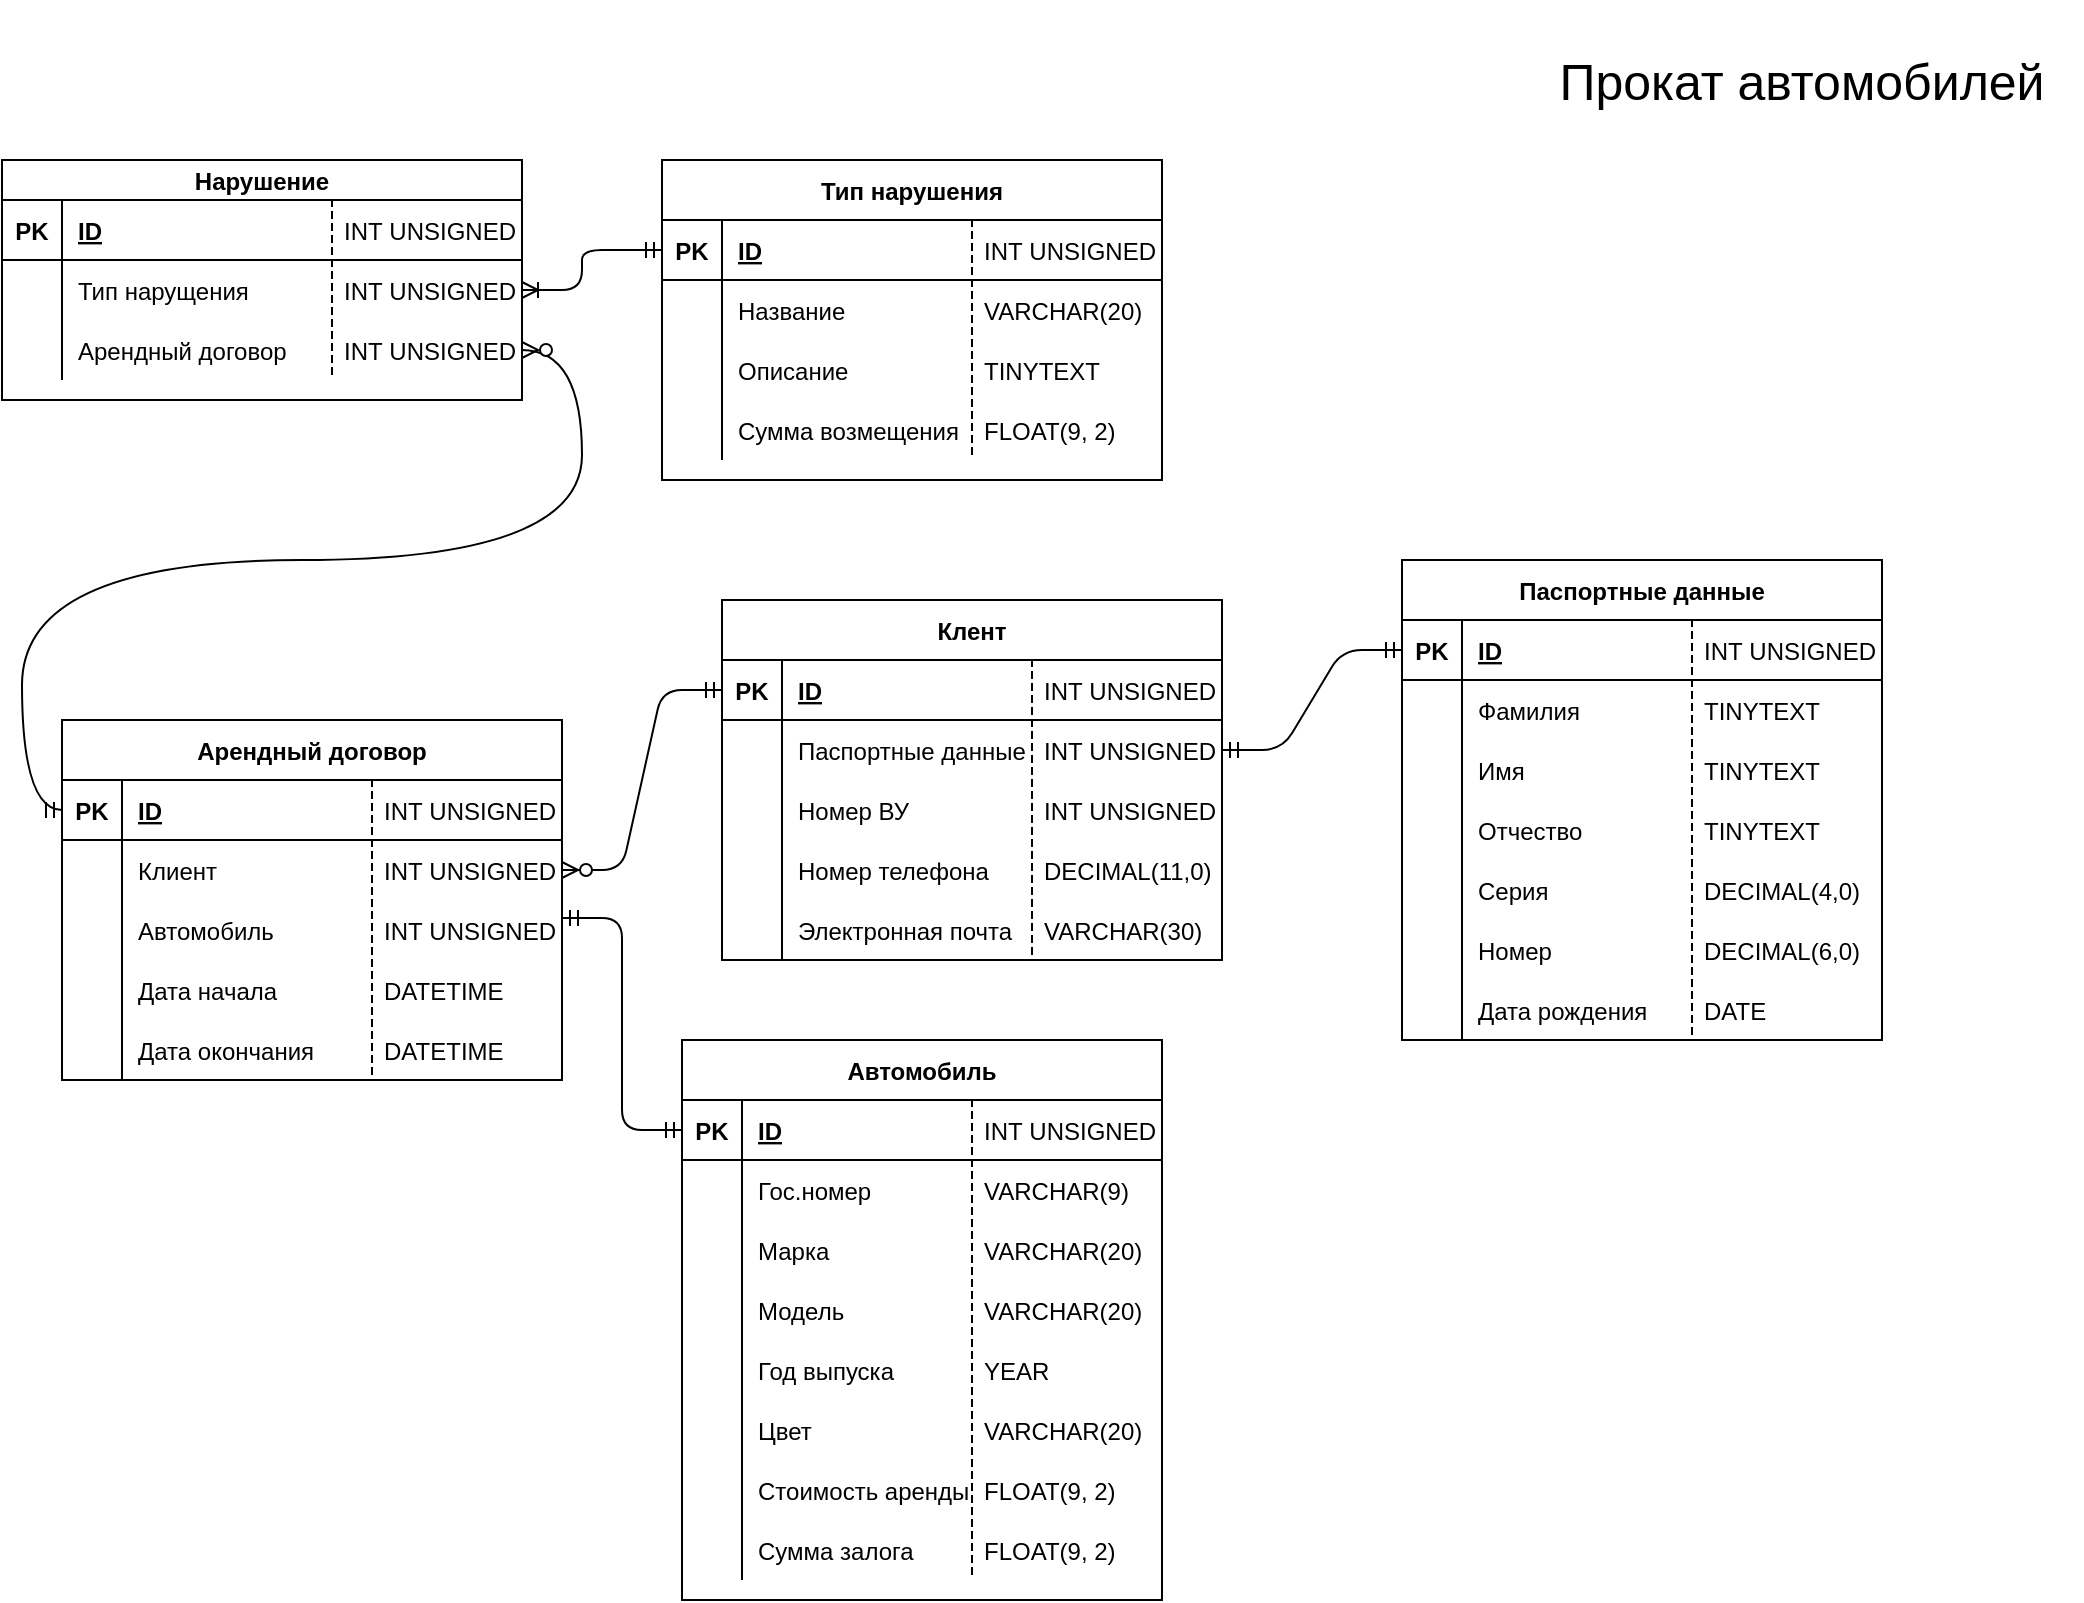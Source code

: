 <mxfile version="15.1.4" type="github">
  <diagram name="Page-1" id="e56a1550-8fbb-45ad-956c-1786394a9013">
    <mxGraphModel dx="1360" dy="829" grid="1" gridSize="10" guides="1" tooltips="1" connect="1" arrows="1" fold="1" page="1" pageScale="1" pageWidth="1100" pageHeight="850" background="none" math="0" shadow="0">
      <root>
        <mxCell id="0" />
        <mxCell id="1" parent="0" />
        <mxCell id="ljTXzxOZMEwX_iiFz3iI-2" value="&lt;font style=&quot;font-size: 25px&quot;&gt;Прокат автомобилей&lt;/font&gt;" style="text;html=1;strokeColor=none;fillColor=none;align=center;verticalAlign=middle;whiteSpace=wrap;rounded=0;" parent="1" vertex="1">
          <mxGeometry x="820" width="280" height="80" as="geometry" />
        </mxCell>
        <mxCell id="ljTXzxOZMEwX_iiFz3iI-3" value="Автомобиль" style="shape=table;startSize=30;container=1;collapsible=1;childLayout=tableLayout;fixedRows=1;rowLines=0;fontStyle=1;align=center;resizeLast=1;" parent="1" vertex="1">
          <mxGeometry x="400" y="520" width="240" height="280" as="geometry" />
        </mxCell>
        <mxCell id="ljTXzxOZMEwX_iiFz3iI-4" value="" style="shape=partialRectangle;collapsible=0;dropTarget=0;pointerEvents=0;fillColor=none;top=0;left=0;bottom=1;right=0;points=[[0,0.5],[1,0.5]];portConstraint=eastwest;" parent="ljTXzxOZMEwX_iiFz3iI-3" vertex="1">
          <mxGeometry y="30" width="240" height="30" as="geometry" />
        </mxCell>
        <mxCell id="ljTXzxOZMEwX_iiFz3iI-5" value="PK" style="shape=partialRectangle;connectable=0;fillColor=none;top=0;left=0;bottom=0;right=0;fontStyle=1;overflow=hidden;" parent="ljTXzxOZMEwX_iiFz3iI-4" vertex="1">
          <mxGeometry width="30" height="30" as="geometry" />
        </mxCell>
        <mxCell id="ljTXzxOZMEwX_iiFz3iI-6" value="ID" style="shape=partialRectangle;connectable=0;fillColor=none;top=0;left=0;bottom=0;right=0;align=left;spacingLeft=6;fontStyle=5;overflow=hidden;" parent="ljTXzxOZMEwX_iiFz3iI-4" vertex="1">
          <mxGeometry x="30" width="210" height="30" as="geometry" />
        </mxCell>
        <mxCell id="ljTXzxOZMEwX_iiFz3iI-10" value="" style="shape=partialRectangle;collapsible=0;dropTarget=0;pointerEvents=0;fillColor=none;top=0;left=0;bottom=0;right=0;points=[[0,0.5],[1,0.5]];portConstraint=eastwest;" parent="ljTXzxOZMEwX_iiFz3iI-3" vertex="1">
          <mxGeometry y="60" width="240" height="30" as="geometry" />
        </mxCell>
        <mxCell id="ljTXzxOZMEwX_iiFz3iI-11" value="" style="shape=partialRectangle;connectable=0;fillColor=none;top=0;left=0;bottom=0;right=0;editable=1;overflow=hidden;" parent="ljTXzxOZMEwX_iiFz3iI-10" vertex="1">
          <mxGeometry width="30" height="30" as="geometry" />
        </mxCell>
        <mxCell id="ljTXzxOZMEwX_iiFz3iI-12" value="Гос.номер" style="shape=partialRectangle;connectable=0;fillColor=none;top=0;left=0;bottom=0;right=0;align=left;spacingLeft=6;overflow=hidden;" parent="ljTXzxOZMEwX_iiFz3iI-10" vertex="1">
          <mxGeometry x="30" width="210" height="30" as="geometry" />
        </mxCell>
        <mxCell id="ljTXzxOZMEwX_iiFz3iI-13" value="" style="shape=partialRectangle;collapsible=0;dropTarget=0;pointerEvents=0;fillColor=none;top=0;left=0;bottom=0;right=0;points=[[0,0.5],[1,0.5]];portConstraint=eastwest;" parent="ljTXzxOZMEwX_iiFz3iI-3" vertex="1">
          <mxGeometry y="90" width="240" height="30" as="geometry" />
        </mxCell>
        <mxCell id="ljTXzxOZMEwX_iiFz3iI-14" value="" style="shape=partialRectangle;connectable=0;fillColor=none;top=0;left=0;bottom=0;right=0;editable=1;overflow=hidden;" parent="ljTXzxOZMEwX_iiFz3iI-13" vertex="1">
          <mxGeometry width="30" height="30" as="geometry" />
        </mxCell>
        <mxCell id="ljTXzxOZMEwX_iiFz3iI-15" value="Марка" style="shape=partialRectangle;connectable=0;fillColor=none;top=0;left=0;bottom=0;right=0;align=left;spacingLeft=6;overflow=hidden;" parent="ljTXzxOZMEwX_iiFz3iI-13" vertex="1">
          <mxGeometry x="30" width="210" height="30" as="geometry" />
        </mxCell>
        <mxCell id="ljTXzxOZMEwX_iiFz3iI-16" value="" style="shape=partialRectangle;collapsible=0;dropTarget=0;pointerEvents=0;fillColor=none;top=0;left=0;bottom=0;right=0;points=[[0,0.5],[1,0.5]];portConstraint=eastwest;" parent="ljTXzxOZMEwX_iiFz3iI-3" vertex="1">
          <mxGeometry y="120" width="240" height="30" as="geometry" />
        </mxCell>
        <mxCell id="ljTXzxOZMEwX_iiFz3iI-17" value="" style="shape=partialRectangle;connectable=0;fillColor=none;top=0;left=0;bottom=0;right=0;editable=1;overflow=hidden;" parent="ljTXzxOZMEwX_iiFz3iI-16" vertex="1">
          <mxGeometry width="30" height="30" as="geometry" />
        </mxCell>
        <mxCell id="ljTXzxOZMEwX_iiFz3iI-18" value="Модель" style="shape=partialRectangle;connectable=0;fillColor=none;top=0;left=0;bottom=0;right=0;align=left;spacingLeft=6;overflow=hidden;" parent="ljTXzxOZMEwX_iiFz3iI-16" vertex="1">
          <mxGeometry x="30" width="210" height="30" as="geometry" />
        </mxCell>
        <mxCell id="ljTXzxOZMEwX_iiFz3iI-19" value="" style="shape=partialRectangle;collapsible=0;dropTarget=0;pointerEvents=0;fillColor=none;top=0;left=0;bottom=0;right=0;points=[[0,0.5],[1,0.5]];portConstraint=eastwest;" parent="ljTXzxOZMEwX_iiFz3iI-3" vertex="1">
          <mxGeometry y="150" width="240" height="30" as="geometry" />
        </mxCell>
        <mxCell id="ljTXzxOZMEwX_iiFz3iI-20" value="" style="shape=partialRectangle;connectable=0;fillColor=none;top=0;left=0;bottom=0;right=0;editable=1;overflow=hidden;" parent="ljTXzxOZMEwX_iiFz3iI-19" vertex="1">
          <mxGeometry width="30" height="30" as="geometry" />
        </mxCell>
        <mxCell id="ljTXzxOZMEwX_iiFz3iI-21" value="Год выпуска" style="shape=partialRectangle;connectable=0;fillColor=none;top=0;left=0;bottom=0;right=0;align=left;spacingLeft=6;overflow=hidden;" parent="ljTXzxOZMEwX_iiFz3iI-19" vertex="1">
          <mxGeometry x="30" width="210" height="30" as="geometry" />
        </mxCell>
        <mxCell id="ljTXzxOZMEwX_iiFz3iI-35" value="" style="shape=partialRectangle;collapsible=0;dropTarget=0;pointerEvents=0;fillColor=none;top=0;left=0;bottom=0;right=0;points=[[0,0.5],[1,0.5]];portConstraint=eastwest;" parent="ljTXzxOZMEwX_iiFz3iI-3" vertex="1">
          <mxGeometry y="180" width="240" height="30" as="geometry" />
        </mxCell>
        <mxCell id="ljTXzxOZMEwX_iiFz3iI-36" value="" style="shape=partialRectangle;connectable=0;fillColor=none;top=0;left=0;bottom=0;right=0;editable=1;overflow=hidden;" parent="ljTXzxOZMEwX_iiFz3iI-35" vertex="1">
          <mxGeometry width="30" height="30" as="geometry" />
        </mxCell>
        <mxCell id="ljTXzxOZMEwX_iiFz3iI-37" value="Цвет" style="shape=partialRectangle;connectable=0;fillColor=none;top=0;left=0;bottom=0;right=0;align=left;spacingLeft=6;overflow=hidden;" parent="ljTXzxOZMEwX_iiFz3iI-35" vertex="1">
          <mxGeometry x="30" width="210" height="30" as="geometry" />
        </mxCell>
        <mxCell id="ljTXzxOZMEwX_iiFz3iI-57" value="" style="shape=partialRectangle;collapsible=0;dropTarget=0;pointerEvents=0;fillColor=none;top=0;left=0;bottom=0;right=0;points=[[0,0.5],[1,0.5]];portConstraint=eastwest;" parent="ljTXzxOZMEwX_iiFz3iI-3" vertex="1">
          <mxGeometry y="210" width="240" height="30" as="geometry" />
        </mxCell>
        <mxCell id="ljTXzxOZMEwX_iiFz3iI-58" value="" style="shape=partialRectangle;connectable=0;fillColor=none;top=0;left=0;bottom=0;right=0;editable=1;overflow=hidden;" parent="ljTXzxOZMEwX_iiFz3iI-57" vertex="1">
          <mxGeometry width="30" height="30" as="geometry" />
        </mxCell>
        <mxCell id="ljTXzxOZMEwX_iiFz3iI-59" value="Стоимость аренды" style="shape=partialRectangle;connectable=0;fillColor=none;top=0;left=0;bottom=0;right=0;align=left;spacingLeft=6;overflow=hidden;" parent="ljTXzxOZMEwX_iiFz3iI-57" vertex="1">
          <mxGeometry x="30" width="210" height="30" as="geometry" />
        </mxCell>
        <mxCell id="ljTXzxOZMEwX_iiFz3iI-38" value="" style="shape=partialRectangle;collapsible=0;dropTarget=0;pointerEvents=0;fillColor=none;top=0;left=0;bottom=0;right=0;points=[[0,0.5],[1,0.5]];portConstraint=eastwest;" parent="ljTXzxOZMEwX_iiFz3iI-3" vertex="1">
          <mxGeometry y="240" width="240" height="30" as="geometry" />
        </mxCell>
        <mxCell id="ljTXzxOZMEwX_iiFz3iI-39" value="" style="shape=partialRectangle;connectable=0;fillColor=none;top=0;left=0;bottom=0;right=0;editable=1;overflow=hidden;" parent="ljTXzxOZMEwX_iiFz3iI-38" vertex="1">
          <mxGeometry width="30" height="30" as="geometry" />
        </mxCell>
        <mxCell id="ljTXzxOZMEwX_iiFz3iI-40" value="Сумма залога" style="shape=partialRectangle;connectable=0;fillColor=none;top=0;left=0;bottom=0;right=0;align=left;spacingLeft=6;overflow=hidden;" parent="ljTXzxOZMEwX_iiFz3iI-38" vertex="1">
          <mxGeometry x="30" width="210" height="30" as="geometry" />
        </mxCell>
        <mxCell id="ljTXzxOZMEwX_iiFz3iI-22" value="Клент" style="shape=table;startSize=30;container=1;collapsible=1;childLayout=tableLayout;fixedRows=1;rowLines=0;fontStyle=1;align=center;resizeLast=1;" parent="1" vertex="1">
          <mxGeometry x="420" y="300" width="250" height="180" as="geometry" />
        </mxCell>
        <mxCell id="ljTXzxOZMEwX_iiFz3iI-23" value="" style="shape=partialRectangle;collapsible=0;dropTarget=0;pointerEvents=0;fillColor=none;top=0;left=0;bottom=1;right=0;points=[[0,0.5],[1,0.5]];portConstraint=eastwest;" parent="ljTXzxOZMEwX_iiFz3iI-22" vertex="1">
          <mxGeometry y="30" width="250" height="30" as="geometry" />
        </mxCell>
        <mxCell id="ljTXzxOZMEwX_iiFz3iI-24" value="PK" style="shape=partialRectangle;connectable=0;fillColor=none;top=0;left=0;bottom=0;right=0;fontStyle=1;overflow=hidden;" parent="ljTXzxOZMEwX_iiFz3iI-23" vertex="1">
          <mxGeometry width="30" height="30" as="geometry" />
        </mxCell>
        <mxCell id="ljTXzxOZMEwX_iiFz3iI-25" value="ID" style="shape=partialRectangle;connectable=0;fillColor=none;top=0;left=0;bottom=0;right=0;align=left;spacingLeft=6;fontStyle=5;overflow=hidden;" parent="ljTXzxOZMEwX_iiFz3iI-23" vertex="1">
          <mxGeometry x="30" width="220" height="30" as="geometry" />
        </mxCell>
        <mxCell id="ljTXzxOZMEwX_iiFz3iI-26" value="" style="shape=partialRectangle;collapsible=0;dropTarget=0;pointerEvents=0;fillColor=none;top=0;left=0;bottom=0;right=0;points=[[0,0.5],[1,0.5]];portConstraint=eastwest;" parent="ljTXzxOZMEwX_iiFz3iI-22" vertex="1">
          <mxGeometry y="60" width="250" height="30" as="geometry" />
        </mxCell>
        <mxCell id="ljTXzxOZMEwX_iiFz3iI-27" value="" style="shape=partialRectangle;connectable=0;fillColor=none;top=0;left=0;bottom=0;right=0;editable=1;overflow=hidden;" parent="ljTXzxOZMEwX_iiFz3iI-26" vertex="1">
          <mxGeometry width="30" height="30" as="geometry" />
        </mxCell>
        <mxCell id="ljTXzxOZMEwX_iiFz3iI-28" value="Паспортные данные" style="shape=partialRectangle;connectable=0;fillColor=none;top=0;left=0;bottom=0;right=0;align=left;spacingLeft=6;overflow=hidden;" parent="ljTXzxOZMEwX_iiFz3iI-26" vertex="1">
          <mxGeometry x="30" width="220" height="30" as="geometry" />
        </mxCell>
        <mxCell id="ljTXzxOZMEwX_iiFz3iI-29" value="" style="shape=partialRectangle;collapsible=0;dropTarget=0;pointerEvents=0;fillColor=none;top=0;left=0;bottom=0;right=0;points=[[0,0.5],[1,0.5]];portConstraint=eastwest;" parent="ljTXzxOZMEwX_iiFz3iI-22" vertex="1">
          <mxGeometry y="90" width="250" height="30" as="geometry" />
        </mxCell>
        <mxCell id="ljTXzxOZMEwX_iiFz3iI-30" value="" style="shape=partialRectangle;connectable=0;fillColor=none;top=0;left=0;bottom=0;right=0;editable=1;overflow=hidden;" parent="ljTXzxOZMEwX_iiFz3iI-29" vertex="1">
          <mxGeometry width="30" height="30" as="geometry" />
        </mxCell>
        <mxCell id="ljTXzxOZMEwX_iiFz3iI-31" value="Номер ВУ" style="shape=partialRectangle;connectable=0;fillColor=none;top=0;left=0;bottom=0;right=0;align=left;spacingLeft=6;overflow=hidden;" parent="ljTXzxOZMEwX_iiFz3iI-29" vertex="1">
          <mxGeometry x="30" width="220" height="30" as="geometry" />
        </mxCell>
        <mxCell id="u6xpOPg9NRBfAaOIx5Jb-3" value="" style="shape=partialRectangle;collapsible=0;dropTarget=0;pointerEvents=0;fillColor=none;top=0;left=0;bottom=0;right=0;points=[[0,0.5],[1,0.5]];portConstraint=eastwest;" parent="ljTXzxOZMEwX_iiFz3iI-22" vertex="1">
          <mxGeometry y="120" width="250" height="30" as="geometry" />
        </mxCell>
        <mxCell id="u6xpOPg9NRBfAaOIx5Jb-4" value="" style="shape=partialRectangle;connectable=0;fillColor=none;top=0;left=0;bottom=0;right=0;editable=1;overflow=hidden;" parent="u6xpOPg9NRBfAaOIx5Jb-3" vertex="1">
          <mxGeometry width="30" height="30" as="geometry" />
        </mxCell>
        <mxCell id="u6xpOPg9NRBfAaOIx5Jb-5" value="Номер телефона" style="shape=partialRectangle;connectable=0;fillColor=none;top=0;left=0;bottom=0;right=0;align=left;spacingLeft=6;overflow=hidden;" parent="u6xpOPg9NRBfAaOIx5Jb-3" vertex="1">
          <mxGeometry x="30" width="220" height="30" as="geometry" />
        </mxCell>
        <mxCell id="u6xpOPg9NRBfAaOIx5Jb-6" value="" style="shape=partialRectangle;collapsible=0;dropTarget=0;pointerEvents=0;fillColor=none;top=0;left=0;bottom=0;right=0;points=[[0,0.5],[1,0.5]];portConstraint=eastwest;" parent="ljTXzxOZMEwX_iiFz3iI-22" vertex="1">
          <mxGeometry y="150" width="250" height="30" as="geometry" />
        </mxCell>
        <mxCell id="u6xpOPg9NRBfAaOIx5Jb-7" value="" style="shape=partialRectangle;connectable=0;fillColor=none;top=0;left=0;bottom=0;right=0;editable=1;overflow=hidden;" parent="u6xpOPg9NRBfAaOIx5Jb-6" vertex="1">
          <mxGeometry width="30" height="30" as="geometry" />
        </mxCell>
        <mxCell id="u6xpOPg9NRBfAaOIx5Jb-8" value="Электронная почта" style="shape=partialRectangle;connectable=0;fillColor=none;top=0;left=0;bottom=0;right=0;align=left;spacingLeft=6;overflow=hidden;" parent="u6xpOPg9NRBfAaOIx5Jb-6" vertex="1">
          <mxGeometry x="30" width="220" height="30" as="geometry" />
        </mxCell>
        <mxCell id="ljTXzxOZMEwX_iiFz3iI-41" value="Арендный договор" style="shape=table;startSize=30;container=1;collapsible=1;childLayout=tableLayout;fixedRows=1;rowLines=0;fontStyle=1;align=center;resizeLast=1;" parent="1" vertex="1">
          <mxGeometry x="90" y="360" width="250" height="180" as="geometry" />
        </mxCell>
        <mxCell id="ljTXzxOZMEwX_iiFz3iI-42" value="" style="shape=partialRectangle;collapsible=0;dropTarget=0;pointerEvents=0;fillColor=none;top=0;left=0;bottom=1;right=0;points=[[0,0.5],[1,0.5]];portConstraint=eastwest;" parent="ljTXzxOZMEwX_iiFz3iI-41" vertex="1">
          <mxGeometry y="30" width="250" height="30" as="geometry" />
        </mxCell>
        <mxCell id="ljTXzxOZMEwX_iiFz3iI-43" value="PK" style="shape=partialRectangle;connectable=0;fillColor=none;top=0;left=0;bottom=0;right=0;fontStyle=1;overflow=hidden;" parent="ljTXzxOZMEwX_iiFz3iI-42" vertex="1">
          <mxGeometry width="30" height="30" as="geometry" />
        </mxCell>
        <mxCell id="ljTXzxOZMEwX_iiFz3iI-44" value="ID" style="shape=partialRectangle;connectable=0;fillColor=none;top=0;left=0;bottom=0;right=0;align=left;spacingLeft=6;fontStyle=5;overflow=hidden;" parent="ljTXzxOZMEwX_iiFz3iI-42" vertex="1">
          <mxGeometry x="30" width="220" height="30" as="geometry" />
        </mxCell>
        <mxCell id="ljTXzxOZMEwX_iiFz3iI-45" value="" style="shape=partialRectangle;collapsible=0;dropTarget=0;pointerEvents=0;fillColor=none;top=0;left=0;bottom=0;right=0;points=[[0,0.5],[1,0.5]];portConstraint=eastwest;" parent="ljTXzxOZMEwX_iiFz3iI-41" vertex="1">
          <mxGeometry y="60" width="250" height="30" as="geometry" />
        </mxCell>
        <mxCell id="ljTXzxOZMEwX_iiFz3iI-46" value="" style="shape=partialRectangle;connectable=0;fillColor=none;top=0;left=0;bottom=0;right=0;editable=1;overflow=hidden;" parent="ljTXzxOZMEwX_iiFz3iI-45" vertex="1">
          <mxGeometry width="30" height="30" as="geometry" />
        </mxCell>
        <mxCell id="ljTXzxOZMEwX_iiFz3iI-47" value="Клиент" style="shape=partialRectangle;connectable=0;fillColor=none;top=0;left=0;bottom=0;right=0;align=left;spacingLeft=6;overflow=hidden;" parent="ljTXzxOZMEwX_iiFz3iI-45" vertex="1">
          <mxGeometry x="30" width="220" height="30" as="geometry" />
        </mxCell>
        <mxCell id="ljTXzxOZMEwX_iiFz3iI-48" value="" style="shape=partialRectangle;collapsible=0;dropTarget=0;pointerEvents=0;fillColor=none;top=0;left=0;bottom=0;right=0;points=[[0,0.5],[1,0.5]];portConstraint=eastwest;" parent="ljTXzxOZMEwX_iiFz3iI-41" vertex="1">
          <mxGeometry y="90" width="250" height="30" as="geometry" />
        </mxCell>
        <mxCell id="ljTXzxOZMEwX_iiFz3iI-49" value="" style="shape=partialRectangle;connectable=0;fillColor=none;top=0;left=0;bottom=0;right=0;editable=1;overflow=hidden;" parent="ljTXzxOZMEwX_iiFz3iI-48" vertex="1">
          <mxGeometry width="30" height="30" as="geometry" />
        </mxCell>
        <mxCell id="ljTXzxOZMEwX_iiFz3iI-50" value="Автомобиль" style="shape=partialRectangle;connectable=0;fillColor=none;top=0;left=0;bottom=0;right=0;align=left;spacingLeft=6;overflow=hidden;" parent="ljTXzxOZMEwX_iiFz3iI-48" vertex="1">
          <mxGeometry x="30" width="220" height="30" as="geometry" />
        </mxCell>
        <mxCell id="ljTXzxOZMEwX_iiFz3iI-51" value="" style="shape=partialRectangle;collapsible=0;dropTarget=0;pointerEvents=0;fillColor=none;top=0;left=0;bottom=0;right=0;points=[[0,0.5],[1,0.5]];portConstraint=eastwest;" parent="ljTXzxOZMEwX_iiFz3iI-41" vertex="1">
          <mxGeometry y="120" width="250" height="30" as="geometry" />
        </mxCell>
        <mxCell id="ljTXzxOZMEwX_iiFz3iI-52" value="" style="shape=partialRectangle;connectable=0;fillColor=none;top=0;left=0;bottom=0;right=0;editable=1;overflow=hidden;" parent="ljTXzxOZMEwX_iiFz3iI-51" vertex="1">
          <mxGeometry width="30" height="30" as="geometry" />
        </mxCell>
        <mxCell id="ljTXzxOZMEwX_iiFz3iI-53" value="Дата начала" style="shape=partialRectangle;connectable=0;fillColor=none;top=0;left=0;bottom=0;right=0;align=left;spacingLeft=6;overflow=hidden;" parent="ljTXzxOZMEwX_iiFz3iI-51" vertex="1">
          <mxGeometry x="30" width="220" height="30" as="geometry" />
        </mxCell>
        <mxCell id="5imCMieLzV9qgmlQDg-j-61" value="" style="shape=partialRectangle;collapsible=0;dropTarget=0;pointerEvents=0;fillColor=none;top=0;left=0;bottom=0;right=0;points=[[0,0.5],[1,0.5]];portConstraint=eastwest;" vertex="1" parent="ljTXzxOZMEwX_iiFz3iI-41">
          <mxGeometry y="150" width="250" height="30" as="geometry" />
        </mxCell>
        <mxCell id="5imCMieLzV9qgmlQDg-j-62" value="" style="shape=partialRectangle;connectable=0;fillColor=none;top=0;left=0;bottom=0;right=0;editable=1;overflow=hidden;" vertex="1" parent="5imCMieLzV9qgmlQDg-j-61">
          <mxGeometry width="30" height="30" as="geometry" />
        </mxCell>
        <mxCell id="5imCMieLzV9qgmlQDg-j-63" value="Дата окончания" style="shape=partialRectangle;connectable=0;fillColor=none;top=0;left=0;bottom=0;right=0;align=left;spacingLeft=6;overflow=hidden;" vertex="1" parent="5imCMieLzV9qgmlQDg-j-61">
          <mxGeometry x="30" width="220" height="30" as="geometry" />
        </mxCell>
        <mxCell id="H9fOd3wDhq4GKVtSOCFZ-1" value="Паспортные данные" style="shape=table;startSize=30;container=1;collapsible=1;childLayout=tableLayout;fixedRows=1;rowLines=0;fontStyle=1;align=center;resizeLast=1;" parent="1" vertex="1">
          <mxGeometry x="760" y="280" width="240" height="240" as="geometry" />
        </mxCell>
        <mxCell id="H9fOd3wDhq4GKVtSOCFZ-2" value="" style="shape=partialRectangle;collapsible=0;dropTarget=0;pointerEvents=0;fillColor=none;top=0;left=0;bottom=1;right=0;points=[[0,0.5],[1,0.5]];portConstraint=eastwest;" parent="H9fOd3wDhq4GKVtSOCFZ-1" vertex="1">
          <mxGeometry y="30" width="240" height="30" as="geometry" />
        </mxCell>
        <mxCell id="H9fOd3wDhq4GKVtSOCFZ-3" value="PK" style="shape=partialRectangle;connectable=0;fillColor=none;top=0;left=0;bottom=0;right=0;fontStyle=1;overflow=hidden;" parent="H9fOd3wDhq4GKVtSOCFZ-2" vertex="1">
          <mxGeometry width="30" height="30" as="geometry" />
        </mxCell>
        <mxCell id="H9fOd3wDhq4GKVtSOCFZ-4" value="ID" style="shape=partialRectangle;connectable=0;fillColor=none;top=0;left=0;bottom=0;right=0;align=left;spacingLeft=6;fontStyle=5;overflow=hidden;" parent="H9fOd3wDhq4GKVtSOCFZ-2" vertex="1">
          <mxGeometry x="30" width="210" height="30" as="geometry" />
        </mxCell>
        <mxCell id="H9fOd3wDhq4GKVtSOCFZ-5" value="" style="shape=partialRectangle;collapsible=0;dropTarget=0;pointerEvents=0;fillColor=none;top=0;left=0;bottom=0;right=0;points=[[0,0.5],[1,0.5]];portConstraint=eastwest;" parent="H9fOd3wDhq4GKVtSOCFZ-1" vertex="1">
          <mxGeometry y="60" width="240" height="30" as="geometry" />
        </mxCell>
        <mxCell id="H9fOd3wDhq4GKVtSOCFZ-6" value="" style="shape=partialRectangle;connectable=0;fillColor=none;top=0;left=0;bottom=0;right=0;editable=1;overflow=hidden;" parent="H9fOd3wDhq4GKVtSOCFZ-5" vertex="1">
          <mxGeometry width="30" height="30" as="geometry" />
        </mxCell>
        <mxCell id="H9fOd3wDhq4GKVtSOCFZ-7" value="Фамилия" style="shape=partialRectangle;connectable=0;fillColor=none;top=0;left=0;bottom=0;right=0;align=left;spacingLeft=6;overflow=hidden;" parent="H9fOd3wDhq4GKVtSOCFZ-5" vertex="1">
          <mxGeometry x="30" width="210" height="30" as="geometry" />
        </mxCell>
        <mxCell id="H9fOd3wDhq4GKVtSOCFZ-8" value="" style="shape=partialRectangle;collapsible=0;dropTarget=0;pointerEvents=0;fillColor=none;top=0;left=0;bottom=0;right=0;points=[[0,0.5],[1,0.5]];portConstraint=eastwest;" parent="H9fOd3wDhq4GKVtSOCFZ-1" vertex="1">
          <mxGeometry y="90" width="240" height="30" as="geometry" />
        </mxCell>
        <mxCell id="H9fOd3wDhq4GKVtSOCFZ-9" value="" style="shape=partialRectangle;connectable=0;fillColor=none;top=0;left=0;bottom=0;right=0;editable=1;overflow=hidden;" parent="H9fOd3wDhq4GKVtSOCFZ-8" vertex="1">
          <mxGeometry width="30" height="30" as="geometry" />
        </mxCell>
        <mxCell id="H9fOd3wDhq4GKVtSOCFZ-10" value="Имя" style="shape=partialRectangle;connectable=0;fillColor=none;top=0;left=0;bottom=0;right=0;align=left;spacingLeft=6;overflow=hidden;" parent="H9fOd3wDhq4GKVtSOCFZ-8" vertex="1">
          <mxGeometry x="30" width="210" height="30" as="geometry" />
        </mxCell>
        <mxCell id="H9fOd3wDhq4GKVtSOCFZ-11" value="" style="shape=partialRectangle;collapsible=0;dropTarget=0;pointerEvents=0;fillColor=none;top=0;left=0;bottom=0;right=0;points=[[0,0.5],[1,0.5]];portConstraint=eastwest;" parent="H9fOd3wDhq4GKVtSOCFZ-1" vertex="1">
          <mxGeometry y="120" width="240" height="30" as="geometry" />
        </mxCell>
        <mxCell id="H9fOd3wDhq4GKVtSOCFZ-12" value="" style="shape=partialRectangle;connectable=0;fillColor=none;top=0;left=0;bottom=0;right=0;editable=1;overflow=hidden;" parent="H9fOd3wDhq4GKVtSOCFZ-11" vertex="1">
          <mxGeometry width="30" height="30" as="geometry" />
        </mxCell>
        <mxCell id="H9fOd3wDhq4GKVtSOCFZ-13" value="Отчество" style="shape=partialRectangle;connectable=0;fillColor=none;top=0;left=0;bottom=0;right=0;align=left;spacingLeft=6;overflow=hidden;" parent="H9fOd3wDhq4GKVtSOCFZ-11" vertex="1">
          <mxGeometry x="30" width="210" height="30" as="geometry" />
        </mxCell>
        <mxCell id="H9fOd3wDhq4GKVtSOCFZ-14" value="" style="shape=partialRectangle;collapsible=0;dropTarget=0;pointerEvents=0;fillColor=none;top=0;left=0;bottom=0;right=0;points=[[0,0.5],[1,0.5]];portConstraint=eastwest;" parent="H9fOd3wDhq4GKVtSOCFZ-1" vertex="1">
          <mxGeometry y="150" width="240" height="30" as="geometry" />
        </mxCell>
        <mxCell id="H9fOd3wDhq4GKVtSOCFZ-15" value="" style="shape=partialRectangle;connectable=0;fillColor=none;top=0;left=0;bottom=0;right=0;editable=1;overflow=hidden;" parent="H9fOd3wDhq4GKVtSOCFZ-14" vertex="1">
          <mxGeometry width="30" height="30" as="geometry" />
        </mxCell>
        <mxCell id="H9fOd3wDhq4GKVtSOCFZ-16" value="Серия" style="shape=partialRectangle;connectable=0;fillColor=none;top=0;left=0;bottom=0;right=0;align=left;spacingLeft=6;overflow=hidden;" parent="H9fOd3wDhq4GKVtSOCFZ-14" vertex="1">
          <mxGeometry x="30" width="210" height="30" as="geometry" />
        </mxCell>
        <mxCell id="H9fOd3wDhq4GKVtSOCFZ-17" value="" style="shape=partialRectangle;collapsible=0;dropTarget=0;pointerEvents=0;fillColor=none;top=0;left=0;bottom=0;right=0;points=[[0,0.5],[1,0.5]];portConstraint=eastwest;" parent="H9fOd3wDhq4GKVtSOCFZ-1" vertex="1">
          <mxGeometry y="180" width="240" height="30" as="geometry" />
        </mxCell>
        <mxCell id="H9fOd3wDhq4GKVtSOCFZ-18" value="" style="shape=partialRectangle;connectable=0;fillColor=none;top=0;left=0;bottom=0;right=0;editable=1;overflow=hidden;" parent="H9fOd3wDhq4GKVtSOCFZ-17" vertex="1">
          <mxGeometry width="30" height="30" as="geometry" />
        </mxCell>
        <mxCell id="H9fOd3wDhq4GKVtSOCFZ-19" value="Номер" style="shape=partialRectangle;connectable=0;fillColor=none;top=0;left=0;bottom=0;right=0;align=left;spacingLeft=6;overflow=hidden;" parent="H9fOd3wDhq4GKVtSOCFZ-17" vertex="1">
          <mxGeometry x="30" width="210" height="30" as="geometry" />
        </mxCell>
        <mxCell id="H9fOd3wDhq4GKVtSOCFZ-20" value="" style="shape=partialRectangle;collapsible=0;dropTarget=0;pointerEvents=0;fillColor=none;top=0;left=0;bottom=0;right=0;points=[[0,0.5],[1,0.5]];portConstraint=eastwest;" parent="H9fOd3wDhq4GKVtSOCFZ-1" vertex="1">
          <mxGeometry y="210" width="240" height="30" as="geometry" />
        </mxCell>
        <mxCell id="H9fOd3wDhq4GKVtSOCFZ-21" value="" style="shape=partialRectangle;connectable=0;fillColor=none;top=0;left=0;bottom=0;right=0;editable=1;overflow=hidden;" parent="H9fOd3wDhq4GKVtSOCFZ-20" vertex="1">
          <mxGeometry width="30" height="30" as="geometry" />
        </mxCell>
        <mxCell id="H9fOd3wDhq4GKVtSOCFZ-22" value="Дата рождения" style="shape=partialRectangle;connectable=0;fillColor=none;top=0;left=0;bottom=0;right=0;align=left;spacingLeft=6;overflow=hidden;" parent="H9fOd3wDhq4GKVtSOCFZ-20" vertex="1">
          <mxGeometry x="30" width="210" height="30" as="geometry" />
        </mxCell>
        <mxCell id="H9fOd3wDhq4GKVtSOCFZ-36" value="Нарушение" style="shape=table;startSize=20;container=1;collapsible=1;childLayout=tableLayout;fixedRows=1;rowLines=0;fontStyle=1;align=center;resizeLast=1;" parent="1" vertex="1">
          <mxGeometry x="60" y="80" width="260" height="120" as="geometry" />
        </mxCell>
        <mxCell id="H9fOd3wDhq4GKVtSOCFZ-37" value="" style="shape=partialRectangle;collapsible=0;dropTarget=0;pointerEvents=0;fillColor=none;top=0;left=0;bottom=1;right=0;points=[[0,0.5],[1,0.5]];portConstraint=eastwest;" parent="H9fOd3wDhq4GKVtSOCFZ-36" vertex="1">
          <mxGeometry y="20" width="260" height="30" as="geometry" />
        </mxCell>
        <mxCell id="H9fOd3wDhq4GKVtSOCFZ-38" value="PK" style="shape=partialRectangle;connectable=0;fillColor=none;top=0;left=0;bottom=0;right=0;fontStyle=1;overflow=hidden;" parent="H9fOd3wDhq4GKVtSOCFZ-37" vertex="1">
          <mxGeometry width="30" height="30" as="geometry" />
        </mxCell>
        <mxCell id="H9fOd3wDhq4GKVtSOCFZ-39" value="ID" style="shape=partialRectangle;connectable=0;fillColor=none;top=0;left=0;bottom=0;right=0;align=left;spacingLeft=6;fontStyle=5;overflow=hidden;" parent="H9fOd3wDhq4GKVtSOCFZ-37" vertex="1">
          <mxGeometry x="30" width="230" height="30" as="geometry" />
        </mxCell>
        <mxCell id="H9fOd3wDhq4GKVtSOCFZ-43" value="" style="shape=partialRectangle;collapsible=0;dropTarget=0;pointerEvents=0;fillColor=none;top=0;left=0;bottom=0;right=0;points=[[0,0.5],[1,0.5]];portConstraint=eastwest;" parent="H9fOd3wDhq4GKVtSOCFZ-36" vertex="1">
          <mxGeometry y="50" width="260" height="30" as="geometry" />
        </mxCell>
        <mxCell id="H9fOd3wDhq4GKVtSOCFZ-44" value="" style="shape=partialRectangle;connectable=0;fillColor=none;top=0;left=0;bottom=0;right=0;editable=1;overflow=hidden;" parent="H9fOd3wDhq4GKVtSOCFZ-43" vertex="1">
          <mxGeometry width="30" height="30" as="geometry" />
        </mxCell>
        <mxCell id="H9fOd3wDhq4GKVtSOCFZ-45" value="Тип нарущения" style="shape=partialRectangle;connectable=0;fillColor=none;top=0;left=0;bottom=0;right=0;align=left;spacingLeft=6;overflow=hidden;" parent="H9fOd3wDhq4GKVtSOCFZ-43" vertex="1">
          <mxGeometry x="30" width="230" height="30" as="geometry" />
        </mxCell>
        <mxCell id="H9fOd3wDhq4GKVtSOCFZ-40" value="" style="shape=partialRectangle;collapsible=0;dropTarget=0;pointerEvents=0;fillColor=none;top=0;left=0;bottom=0;right=0;points=[[0,0.5],[1,0.5]];portConstraint=eastwest;" parent="H9fOd3wDhq4GKVtSOCFZ-36" vertex="1">
          <mxGeometry y="80" width="260" height="30" as="geometry" />
        </mxCell>
        <mxCell id="H9fOd3wDhq4GKVtSOCFZ-41" value="" style="shape=partialRectangle;connectable=0;fillColor=none;top=0;left=0;bottom=0;right=0;editable=1;overflow=hidden;" parent="H9fOd3wDhq4GKVtSOCFZ-40" vertex="1">
          <mxGeometry width="30" height="30" as="geometry" />
        </mxCell>
        <mxCell id="H9fOd3wDhq4GKVtSOCFZ-42" value="Арендный договор" style="shape=partialRectangle;connectable=0;fillColor=none;top=0;left=0;bottom=0;right=0;align=left;spacingLeft=6;overflow=hidden;" parent="H9fOd3wDhq4GKVtSOCFZ-40" vertex="1">
          <mxGeometry x="30" width="230" height="30" as="geometry" />
        </mxCell>
        <mxCell id="H9fOd3wDhq4GKVtSOCFZ-51" value="Тип нарушения" style="shape=table;startSize=30;container=1;collapsible=1;childLayout=tableLayout;fixedRows=1;rowLines=0;fontStyle=1;align=center;resizeLast=1;" parent="1" vertex="1">
          <mxGeometry x="390" y="80" width="250" height="160" as="geometry" />
        </mxCell>
        <mxCell id="H9fOd3wDhq4GKVtSOCFZ-52" value="" style="shape=partialRectangle;collapsible=0;dropTarget=0;pointerEvents=0;fillColor=none;top=0;left=0;bottom=1;right=0;points=[[0,0.5],[1,0.5]];portConstraint=eastwest;" parent="H9fOd3wDhq4GKVtSOCFZ-51" vertex="1">
          <mxGeometry y="30" width="250" height="30" as="geometry" />
        </mxCell>
        <mxCell id="H9fOd3wDhq4GKVtSOCFZ-53" value="PK" style="shape=partialRectangle;connectable=0;fillColor=none;top=0;left=0;bottom=0;right=0;fontStyle=1;overflow=hidden;" parent="H9fOd3wDhq4GKVtSOCFZ-52" vertex="1">
          <mxGeometry width="30" height="30" as="geometry" />
        </mxCell>
        <mxCell id="H9fOd3wDhq4GKVtSOCFZ-54" value="ID" style="shape=partialRectangle;connectable=0;fillColor=none;top=0;left=0;bottom=0;right=0;align=left;spacingLeft=6;fontStyle=5;overflow=hidden;" parent="H9fOd3wDhq4GKVtSOCFZ-52" vertex="1">
          <mxGeometry x="30" width="220" height="30" as="geometry" />
        </mxCell>
        <mxCell id="H9fOd3wDhq4GKVtSOCFZ-55" value="" style="shape=partialRectangle;collapsible=0;dropTarget=0;pointerEvents=0;fillColor=none;top=0;left=0;bottom=0;right=0;points=[[0,0.5],[1,0.5]];portConstraint=eastwest;" parent="H9fOd3wDhq4GKVtSOCFZ-51" vertex="1">
          <mxGeometry y="60" width="250" height="30" as="geometry" />
        </mxCell>
        <mxCell id="H9fOd3wDhq4GKVtSOCFZ-56" value="" style="shape=partialRectangle;connectable=0;fillColor=none;top=0;left=0;bottom=0;right=0;editable=1;overflow=hidden;" parent="H9fOd3wDhq4GKVtSOCFZ-55" vertex="1">
          <mxGeometry width="30" height="30" as="geometry" />
        </mxCell>
        <mxCell id="H9fOd3wDhq4GKVtSOCFZ-57" value="Название" style="shape=partialRectangle;connectable=0;fillColor=none;top=0;left=0;bottom=0;right=0;align=left;spacingLeft=6;overflow=hidden;" parent="H9fOd3wDhq4GKVtSOCFZ-55" vertex="1">
          <mxGeometry x="30" width="220" height="30" as="geometry" />
        </mxCell>
        <mxCell id="H9fOd3wDhq4GKVtSOCFZ-58" value="" style="shape=partialRectangle;collapsible=0;dropTarget=0;pointerEvents=0;fillColor=none;top=0;left=0;bottom=0;right=0;points=[[0,0.5],[1,0.5]];portConstraint=eastwest;" parent="H9fOd3wDhq4GKVtSOCFZ-51" vertex="1">
          <mxGeometry y="90" width="250" height="30" as="geometry" />
        </mxCell>
        <mxCell id="H9fOd3wDhq4GKVtSOCFZ-59" value="" style="shape=partialRectangle;connectable=0;fillColor=none;top=0;left=0;bottom=0;right=0;editable=1;overflow=hidden;" parent="H9fOd3wDhq4GKVtSOCFZ-58" vertex="1">
          <mxGeometry width="30" height="30" as="geometry" />
        </mxCell>
        <mxCell id="H9fOd3wDhq4GKVtSOCFZ-60" value="Описание" style="shape=partialRectangle;connectable=0;fillColor=none;top=0;left=0;bottom=0;right=0;align=left;spacingLeft=6;overflow=hidden;" parent="H9fOd3wDhq4GKVtSOCFZ-58" vertex="1">
          <mxGeometry x="30" width="220" height="30" as="geometry" />
        </mxCell>
        <mxCell id="H9fOd3wDhq4GKVtSOCFZ-61" value="" style="shape=partialRectangle;collapsible=0;dropTarget=0;pointerEvents=0;fillColor=none;top=0;left=0;bottom=0;right=0;points=[[0,0.5],[1,0.5]];portConstraint=eastwest;" parent="H9fOd3wDhq4GKVtSOCFZ-51" vertex="1">
          <mxGeometry y="120" width="250" height="30" as="geometry" />
        </mxCell>
        <mxCell id="H9fOd3wDhq4GKVtSOCFZ-62" value="" style="shape=partialRectangle;connectable=0;fillColor=none;top=0;left=0;bottom=0;right=0;editable=1;overflow=hidden;" parent="H9fOd3wDhq4GKVtSOCFZ-61" vertex="1">
          <mxGeometry width="30" height="30" as="geometry" />
        </mxCell>
        <mxCell id="H9fOd3wDhq4GKVtSOCFZ-63" value="Сумма возмещения" style="shape=partialRectangle;connectable=0;fillColor=none;top=0;left=0;bottom=0;right=0;align=left;spacingLeft=6;overflow=hidden;" parent="H9fOd3wDhq4GKVtSOCFZ-61" vertex="1">
          <mxGeometry x="30" width="220" height="30" as="geometry" />
        </mxCell>
        <mxCell id="H9fOd3wDhq4GKVtSOCFZ-66" value="" style="edgeStyle=entityRelationEdgeStyle;fontSize=12;html=1;endArrow=ERmandOne;startArrow=ERmandOne;exitX=1;exitY=0.5;exitDx=0;exitDy=0;entryX=0;entryY=0.5;entryDx=0;entryDy=0;" parent="1" source="ljTXzxOZMEwX_iiFz3iI-26" target="H9fOd3wDhq4GKVtSOCFZ-2" edge="1">
          <mxGeometry width="100" height="100" relative="1" as="geometry">
            <mxPoint x="720" y="190" as="sourcePoint" />
            <mxPoint x="820" y="90" as="targetPoint" />
          </mxGeometry>
        </mxCell>
        <mxCell id="H9fOd3wDhq4GKVtSOCFZ-73" value="" style="edgeStyle=orthogonalEdgeStyle;fontSize=12;html=1;endArrow=ERmandOne;endFill=0;exitX=1;exitY=0.5;exitDx=0;exitDy=0;startArrow=ERzeroToMany;startFill=1;entryX=0;entryY=0.5;entryDx=0;entryDy=0;elbow=vertical;curved=1;" parent="1" source="H9fOd3wDhq4GKVtSOCFZ-40" target="ljTXzxOZMEwX_iiFz3iI-42" edge="1">
          <mxGeometry width="100" height="100" relative="1" as="geometry">
            <mxPoint x="550" y="270" as="sourcePoint" />
            <mxPoint x="116" y="530" as="targetPoint" />
            <Array as="points">
              <mxPoint x="350" y="175" />
              <mxPoint x="350" y="280" />
              <mxPoint x="70" y="280" />
              <mxPoint x="70" y="405" />
            </Array>
          </mxGeometry>
        </mxCell>
        <mxCell id="H9fOd3wDhq4GKVtSOCFZ-74" value="" style="edgeStyle=elbowEdgeStyle;fontSize=12;html=1;endArrow=ERmandOne;endFill=0;exitX=1;exitY=0.5;exitDx=0;exitDy=0;entryX=0;entryY=0.5;entryDx=0;entryDy=0;startArrow=ERoneToMany;startFill=0;" parent="1" source="H9fOd3wDhq4GKVtSOCFZ-43" target="H9fOd3wDhq4GKVtSOCFZ-52" edge="1">
          <mxGeometry width="100" height="100" relative="1" as="geometry">
            <mxPoint x="480" y="360" as="sourcePoint" />
            <mxPoint x="756" y="414" as="targetPoint" />
            <Array as="points">
              <mxPoint x="350" y="125" />
              <mxPoint x="390" y="270" />
              <mxPoint x="400" y="380" />
              <mxPoint x="670" y="620" />
              <mxPoint x="380" y="300" />
              <mxPoint x="400" y="320" />
            </Array>
          </mxGeometry>
        </mxCell>
        <mxCell id="u6xpOPg9NRBfAaOIx5Jb-1" value="" style="edgeStyle=entityRelationEdgeStyle;fontSize=12;html=1;endArrow=ERmandOne;startArrow=ERmandOne;exitX=1;exitY=0.3;exitDx=0;exitDy=0;exitPerimeter=0;entryX=0;entryY=0.5;entryDx=0;entryDy=0;" parent="1" source="ljTXzxOZMEwX_iiFz3iI-48" target="ljTXzxOZMEwX_iiFz3iI-4" edge="1">
          <mxGeometry width="100" height="100" relative="1" as="geometry">
            <mxPoint x="320" y="600" as="sourcePoint" />
            <mxPoint x="420" y="500" as="targetPoint" />
          </mxGeometry>
        </mxCell>
        <mxCell id="u6xpOPg9NRBfAaOIx5Jb-2" value="" style="edgeStyle=entityRelationEdgeStyle;fontSize=12;html=1;endArrow=ERmandOne;exitX=1;exitY=0.5;exitDx=0;exitDy=0;entryX=0;entryY=0.5;entryDx=0;entryDy=0;startArrow=ERzeroToMany;startFill=1;" parent="1" source="ljTXzxOZMEwX_iiFz3iI-45" target="ljTXzxOZMEwX_iiFz3iI-23" edge="1">
          <mxGeometry width="100" height="100" relative="1" as="geometry">
            <mxPoint x="340" y="550" as="sourcePoint" />
            <mxPoint x="440" y="450" as="targetPoint" />
          </mxGeometry>
        </mxCell>
        <mxCell id="5imCMieLzV9qgmlQDg-j-7" value="INT UNSIGNED" style="shape=partialRectangle;fillColor=none;align=left;verticalAlign=middle;strokeColor=none;spacingLeft=34;rotatable=0;points=[[0,0.5],[1,0.5]];portConstraint=eastwest;dropTarget=0;" vertex="1" parent="1">
          <mxGeometry x="195" y="130" width="125" height="30" as="geometry" />
        </mxCell>
        <mxCell id="5imCMieLzV9qgmlQDg-j-8" value="" style="shape=partialRectangle;top=0;left=0;bottom=0;fillColor=none;stokeWidth=1;dashed=1;align=left;verticalAlign=middle;spacingLeft=4;spacingRight=4;overflow=hidden;rotatable=0;points=[];portConstraint=eastwest;part=1;" vertex="1" connectable="0" parent="5imCMieLzV9qgmlQDg-j-7">
          <mxGeometry width="30" height="30" as="geometry" />
        </mxCell>
        <mxCell id="5imCMieLzV9qgmlQDg-j-9" value="INT UNSIGNED" style="shape=partialRectangle;fillColor=none;align=left;verticalAlign=middle;strokeColor=none;spacingLeft=34;rotatable=0;points=[[0,0.5],[1,0.5]];portConstraint=eastwest;dropTarget=0;" vertex="1" parent="1">
          <mxGeometry x="195" y="160" width="125" height="30" as="geometry" />
        </mxCell>
        <mxCell id="5imCMieLzV9qgmlQDg-j-10" value="" style="shape=partialRectangle;top=0;left=0;bottom=0;fillColor=none;stokeWidth=1;dashed=1;align=left;verticalAlign=middle;spacingLeft=4;spacingRight=4;overflow=hidden;rotatable=0;points=[];portConstraint=eastwest;part=1;" vertex="1" connectable="0" parent="5imCMieLzV9qgmlQDg-j-9">
          <mxGeometry width="30" height="30" as="geometry" />
        </mxCell>
        <mxCell id="5imCMieLzV9qgmlQDg-j-11" value="INT UNSIGNED" style="shape=partialRectangle;fillColor=none;align=left;verticalAlign=middle;strokeColor=none;spacingLeft=34;rotatable=0;points=[[0,0.5],[1,0.5]];portConstraint=eastwest;dropTarget=0;" vertex="1" parent="1">
          <mxGeometry x="195" y="100" width="125" height="30" as="geometry" />
        </mxCell>
        <mxCell id="5imCMieLzV9qgmlQDg-j-12" value="" style="shape=partialRectangle;top=0;left=0;bottom=0;fillColor=none;stokeWidth=1;dashed=1;align=left;verticalAlign=middle;spacingLeft=4;spacingRight=4;overflow=hidden;rotatable=0;points=[];portConstraint=eastwest;part=1;" vertex="1" connectable="0" parent="5imCMieLzV9qgmlQDg-j-11">
          <mxGeometry width="30" height="30" as="geometry" />
        </mxCell>
        <mxCell id="5imCMieLzV9qgmlQDg-j-13" value="INT UNSIGNED" style="shape=partialRectangle;fillColor=none;align=left;verticalAlign=middle;strokeColor=none;spacingLeft=34;rotatable=0;points=[[0,0.5],[1,0.5]];portConstraint=eastwest;dropTarget=0;" vertex="1" parent="1">
          <mxGeometry x="515" y="110" width="125" height="30" as="geometry" />
        </mxCell>
        <mxCell id="5imCMieLzV9qgmlQDg-j-14" value="" style="shape=partialRectangle;top=0;left=0;bottom=0;fillColor=none;stokeWidth=1;dashed=1;align=left;verticalAlign=middle;spacingLeft=4;spacingRight=4;overflow=hidden;rotatable=0;points=[];portConstraint=eastwest;part=1;" vertex="1" connectable="0" parent="5imCMieLzV9qgmlQDg-j-13">
          <mxGeometry width="30" height="30" as="geometry" />
        </mxCell>
        <mxCell id="5imCMieLzV9qgmlQDg-j-15" value="INT UNSIGNED" style="shape=partialRectangle;fillColor=none;align=left;verticalAlign=middle;strokeColor=none;spacingLeft=34;rotatable=0;points=[[0,0.5],[1,0.5]];portConstraint=eastwest;dropTarget=0;" vertex="1" parent="1">
          <mxGeometry x="875" y="310" width="125" height="30" as="geometry" />
        </mxCell>
        <mxCell id="5imCMieLzV9qgmlQDg-j-16" value="" style="shape=partialRectangle;top=0;left=0;bottom=0;fillColor=none;stokeWidth=1;dashed=1;align=left;verticalAlign=middle;spacingLeft=4;spacingRight=4;overflow=hidden;rotatable=0;points=[];portConstraint=eastwest;part=1;" vertex="1" connectable="0" parent="5imCMieLzV9qgmlQDg-j-15">
          <mxGeometry width="30" height="30" as="geometry" />
        </mxCell>
        <mxCell id="5imCMieLzV9qgmlQDg-j-17" value="INT UNSIGNED" style="shape=partialRectangle;fillColor=none;align=left;verticalAlign=middle;strokeColor=none;spacingLeft=34;rotatable=0;points=[[0,0.5],[1,0.5]];portConstraint=eastwest;dropTarget=0;" vertex="1" parent="1">
          <mxGeometry x="545" y="330" width="125" height="30" as="geometry" />
        </mxCell>
        <mxCell id="5imCMieLzV9qgmlQDg-j-18" value="" style="shape=partialRectangle;top=0;left=0;bottom=0;fillColor=none;stokeWidth=1;dashed=1;align=left;verticalAlign=middle;spacingLeft=4;spacingRight=4;overflow=hidden;rotatable=0;points=[];portConstraint=eastwest;part=1;" vertex="1" connectable="0" parent="5imCMieLzV9qgmlQDg-j-17">
          <mxGeometry width="30" height="30" as="geometry" />
        </mxCell>
        <mxCell id="5imCMieLzV9qgmlQDg-j-19" value="INT UNSIGNED" style="shape=partialRectangle;fillColor=none;align=left;verticalAlign=middle;strokeColor=none;spacingLeft=34;rotatable=0;points=[[0,0.5],[1,0.5]];portConstraint=eastwest;dropTarget=0;" vertex="1" parent="1">
          <mxGeometry x="515" y="550" width="125" height="30" as="geometry" />
        </mxCell>
        <mxCell id="5imCMieLzV9qgmlQDg-j-20" value="" style="shape=partialRectangle;top=0;left=0;bottom=0;fillColor=none;stokeWidth=1;dashed=1;align=left;verticalAlign=middle;spacingLeft=4;spacingRight=4;overflow=hidden;rotatable=0;points=[];portConstraint=eastwest;part=1;" vertex="1" connectable="0" parent="5imCMieLzV9qgmlQDg-j-19">
          <mxGeometry width="30" height="30" as="geometry" />
        </mxCell>
        <mxCell id="5imCMieLzV9qgmlQDg-j-21" value="INT UNSIGNED" style="shape=partialRectangle;fillColor=none;align=left;verticalAlign=middle;strokeColor=none;spacingLeft=34;rotatable=0;points=[[0,0.5],[1,0.5]];portConstraint=eastwest;dropTarget=0;" vertex="1" parent="1">
          <mxGeometry x="215" y="390" width="125" height="30" as="geometry" />
        </mxCell>
        <mxCell id="5imCMieLzV9qgmlQDg-j-22" value="" style="shape=partialRectangle;top=0;left=0;bottom=0;fillColor=none;stokeWidth=1;dashed=1;align=left;verticalAlign=middle;spacingLeft=4;spacingRight=4;overflow=hidden;rotatable=0;points=[];portConstraint=eastwest;part=1;" vertex="1" connectable="0" parent="5imCMieLzV9qgmlQDg-j-21">
          <mxGeometry width="30" height="30" as="geometry" />
        </mxCell>
        <mxCell id="5imCMieLzV9qgmlQDg-j-23" value="INT UNSIGNED" style="shape=partialRectangle;fillColor=none;align=left;verticalAlign=middle;strokeColor=none;spacingLeft=34;rotatable=0;points=[[0,0.5],[1,0.5]];portConstraint=eastwest;dropTarget=0;" vertex="1" parent="1">
          <mxGeometry x="215" y="420" width="125" height="30" as="geometry" />
        </mxCell>
        <mxCell id="5imCMieLzV9qgmlQDg-j-24" value="" style="shape=partialRectangle;top=0;left=0;bottom=0;fillColor=none;stokeWidth=1;dashed=1;align=left;verticalAlign=middle;spacingLeft=4;spacingRight=4;overflow=hidden;rotatable=0;points=[];portConstraint=eastwest;part=1;" vertex="1" connectable="0" parent="5imCMieLzV9qgmlQDg-j-23">
          <mxGeometry width="30" height="30" as="geometry" />
        </mxCell>
        <mxCell id="5imCMieLzV9qgmlQDg-j-25" value="INT UNSIGNED" style="shape=partialRectangle;fillColor=none;align=left;verticalAlign=middle;strokeColor=none;spacingLeft=34;rotatable=0;points=[[0,0.5],[1,0.5]];portConstraint=eastwest;dropTarget=0;" vertex="1" parent="1">
          <mxGeometry x="215" y="450" width="125" height="30" as="geometry" />
        </mxCell>
        <mxCell id="5imCMieLzV9qgmlQDg-j-26" value="" style="shape=partialRectangle;top=0;left=0;bottom=0;fillColor=none;stokeWidth=1;dashed=1;align=left;verticalAlign=middle;spacingLeft=4;spacingRight=4;overflow=hidden;rotatable=0;points=[];portConstraint=eastwest;part=1;" vertex="1" connectable="0" parent="5imCMieLzV9qgmlQDg-j-25">
          <mxGeometry width="30" height="30" as="geometry" />
        </mxCell>
        <mxCell id="5imCMieLzV9qgmlQDg-j-27" value="INT UNSIGNED" style="shape=partialRectangle;fillColor=none;align=left;verticalAlign=middle;strokeColor=none;spacingLeft=34;rotatable=0;points=[[0,0.5],[1,0.5]];portConstraint=eastwest;dropTarget=0;" vertex="1" parent="1">
          <mxGeometry x="545" y="360" width="125" height="30" as="geometry" />
        </mxCell>
        <mxCell id="5imCMieLzV9qgmlQDg-j-28" value="" style="shape=partialRectangle;top=0;left=0;bottom=0;fillColor=none;stokeWidth=1;dashed=1;align=left;verticalAlign=middle;spacingLeft=4;spacingRight=4;overflow=hidden;rotatable=0;points=[];portConstraint=eastwest;part=1;" vertex="1" connectable="0" parent="5imCMieLzV9qgmlQDg-j-27">
          <mxGeometry width="30" height="30" as="geometry" />
        </mxCell>
        <mxCell id="5imCMieLzV9qgmlQDg-j-29" value="INT UNSIGNED" style="shape=partialRectangle;fillColor=none;align=left;verticalAlign=middle;strokeColor=none;spacingLeft=34;rotatable=0;points=[[0,0.5],[1,0.5]];portConstraint=eastwest;dropTarget=0;" vertex="1" parent="1">
          <mxGeometry x="545" y="390" width="125" height="30" as="geometry" />
        </mxCell>
        <mxCell id="5imCMieLzV9qgmlQDg-j-30" value="" style="shape=partialRectangle;top=0;left=0;bottom=0;fillColor=none;stokeWidth=1;dashed=1;align=left;verticalAlign=middle;spacingLeft=4;spacingRight=4;overflow=hidden;rotatable=0;points=[];portConstraint=eastwest;part=1;" vertex="1" connectable="0" parent="5imCMieLzV9qgmlQDg-j-29">
          <mxGeometry width="30" height="30" as="geometry" />
        </mxCell>
        <mxCell id="5imCMieLzV9qgmlQDg-j-47" value="TINYTEXT" style="shape=partialRectangle;fillColor=none;align=left;verticalAlign=middle;strokeColor=none;spacingLeft=34;rotatable=0;points=[[0,0.5],[1,0.5]];portConstraint=eastwest;dropTarget=0;" vertex="1" parent="1">
          <mxGeometry x="875" y="340" width="125" height="30" as="geometry" />
        </mxCell>
        <mxCell id="5imCMieLzV9qgmlQDg-j-48" value="" style="shape=partialRectangle;top=0;left=0;bottom=0;fillColor=none;stokeWidth=1;dashed=1;align=left;verticalAlign=middle;spacingLeft=4;spacingRight=4;overflow=hidden;rotatable=0;points=[];portConstraint=eastwest;part=1;" vertex="1" connectable="0" parent="5imCMieLzV9qgmlQDg-j-47">
          <mxGeometry width="30" height="30" as="geometry" />
        </mxCell>
        <mxCell id="5imCMieLzV9qgmlQDg-j-49" value="TINYTEXT" style="shape=partialRectangle;fillColor=none;align=left;verticalAlign=middle;strokeColor=none;spacingLeft=34;rotatable=0;points=[[0,0.5],[1,0.5]];portConstraint=eastwest;dropTarget=0;" vertex="1" parent="1">
          <mxGeometry x="875" y="370" width="125" height="30" as="geometry" />
        </mxCell>
        <mxCell id="5imCMieLzV9qgmlQDg-j-50" value="" style="shape=partialRectangle;top=0;left=0;bottom=0;fillColor=none;stokeWidth=1;dashed=1;align=left;verticalAlign=middle;spacingLeft=4;spacingRight=4;overflow=hidden;rotatable=0;points=[];portConstraint=eastwest;part=1;" vertex="1" connectable="0" parent="5imCMieLzV9qgmlQDg-j-49">
          <mxGeometry width="30" height="30" as="geometry" />
        </mxCell>
        <mxCell id="5imCMieLzV9qgmlQDg-j-51" value="TINYTEXT" style="shape=partialRectangle;fillColor=none;align=left;verticalAlign=middle;strokeColor=none;spacingLeft=34;rotatable=0;points=[[0,0.5],[1,0.5]];portConstraint=eastwest;dropTarget=0;" vertex="1" parent="1">
          <mxGeometry x="875" y="400" width="125" height="30" as="geometry" />
        </mxCell>
        <mxCell id="5imCMieLzV9qgmlQDg-j-52" value="" style="shape=partialRectangle;top=0;left=0;bottom=0;fillColor=none;stokeWidth=1;dashed=1;align=left;verticalAlign=middle;spacingLeft=4;spacingRight=4;overflow=hidden;rotatable=0;points=[];portConstraint=eastwest;part=1;" vertex="1" connectable="0" parent="5imCMieLzV9qgmlQDg-j-51">
          <mxGeometry width="30" height="30" as="geometry" />
        </mxCell>
        <mxCell id="5imCMieLzV9qgmlQDg-j-53" value="DECIMAL(4,0)" style="shape=partialRectangle;fillColor=none;align=left;verticalAlign=middle;strokeColor=none;spacingLeft=34;rotatable=0;points=[[0,0.5],[1,0.5]];portConstraint=eastwest;dropTarget=0;" vertex="1" parent="1">
          <mxGeometry x="875" y="430" width="125" height="30" as="geometry" />
        </mxCell>
        <mxCell id="5imCMieLzV9qgmlQDg-j-54" value="" style="shape=partialRectangle;top=0;left=0;bottom=0;fillColor=none;stokeWidth=1;dashed=1;align=left;verticalAlign=middle;spacingLeft=4;spacingRight=4;overflow=hidden;rotatable=0;points=[];portConstraint=eastwest;part=1;" vertex="1" connectable="0" parent="5imCMieLzV9qgmlQDg-j-53">
          <mxGeometry width="30" height="30" as="geometry" />
        </mxCell>
        <mxCell id="5imCMieLzV9qgmlQDg-j-57" value="DECIMAL(6,0)" style="shape=partialRectangle;fillColor=none;align=left;verticalAlign=middle;strokeColor=none;spacingLeft=34;rotatable=0;points=[[0,0.5],[1,0.5]];portConstraint=eastwest;dropTarget=0;" vertex="1" parent="1">
          <mxGeometry x="875" y="460" width="125" height="30" as="geometry" />
        </mxCell>
        <mxCell id="5imCMieLzV9qgmlQDg-j-58" value="" style="shape=partialRectangle;top=0;left=0;bottom=0;fillColor=none;stokeWidth=1;dashed=1;align=left;verticalAlign=middle;spacingLeft=4;spacingRight=4;overflow=hidden;rotatable=0;points=[];portConstraint=eastwest;part=1;" vertex="1" connectable="0" parent="5imCMieLzV9qgmlQDg-j-57">
          <mxGeometry width="30" height="30" as="geometry" />
        </mxCell>
        <mxCell id="5imCMieLzV9qgmlQDg-j-59" value="DATE" style="shape=partialRectangle;fillColor=none;align=left;verticalAlign=middle;strokeColor=none;spacingLeft=34;rotatable=0;points=[[0,0.5],[1,0.5]];portConstraint=eastwest;dropTarget=0;" vertex="1" parent="1">
          <mxGeometry x="875" y="490" width="125" height="30" as="geometry" />
        </mxCell>
        <mxCell id="5imCMieLzV9qgmlQDg-j-60" value="" style="shape=partialRectangle;top=0;left=0;bottom=0;fillColor=none;stokeWidth=1;dashed=1;align=left;verticalAlign=middle;spacingLeft=4;spacingRight=4;overflow=hidden;rotatable=0;points=[];portConstraint=eastwest;part=1;" vertex="1" connectable="0" parent="5imCMieLzV9qgmlQDg-j-59">
          <mxGeometry width="30" height="30" as="geometry" />
        </mxCell>
        <mxCell id="5imCMieLzV9qgmlQDg-j-64" value="DATETIME" style="shape=partialRectangle;fillColor=none;align=left;verticalAlign=middle;strokeColor=none;spacingLeft=34;rotatable=0;points=[[0,0.5],[1,0.5]];portConstraint=eastwest;dropTarget=0;" vertex="1" parent="1">
          <mxGeometry x="215" y="480" width="125" height="30" as="geometry" />
        </mxCell>
        <mxCell id="5imCMieLzV9qgmlQDg-j-65" value="" style="shape=partialRectangle;top=0;left=0;bottom=0;fillColor=none;stokeWidth=1;dashed=1;align=left;verticalAlign=middle;spacingLeft=4;spacingRight=4;overflow=hidden;rotatable=0;points=[];portConstraint=eastwest;part=1;" vertex="1" connectable="0" parent="5imCMieLzV9qgmlQDg-j-64">
          <mxGeometry width="30" height="30" as="geometry" />
        </mxCell>
        <mxCell id="5imCMieLzV9qgmlQDg-j-66" value="DATETIME" style="shape=partialRectangle;fillColor=none;align=left;verticalAlign=middle;strokeColor=none;spacingLeft=34;rotatable=0;points=[[0,0.5],[1,0.5]];portConstraint=eastwest;dropTarget=0;" vertex="1" parent="1">
          <mxGeometry x="215" y="510" width="125" height="30" as="geometry" />
        </mxCell>
        <mxCell id="5imCMieLzV9qgmlQDg-j-67" value="" style="shape=partialRectangle;top=0;left=0;bottom=0;fillColor=none;stokeWidth=1;dashed=1;align=left;verticalAlign=middle;spacingLeft=4;spacingRight=4;overflow=hidden;rotatable=0;points=[];portConstraint=eastwest;part=1;" vertex="1" connectable="0" parent="5imCMieLzV9qgmlQDg-j-66">
          <mxGeometry width="30" height="30" as="geometry" />
        </mxCell>
        <mxCell id="5imCMieLzV9qgmlQDg-j-70" value="VARCHAR(9)" style="shape=partialRectangle;fillColor=none;align=left;verticalAlign=middle;strokeColor=none;spacingLeft=34;rotatable=0;points=[[0,0.5],[1,0.5]];portConstraint=eastwest;dropTarget=0;" vertex="1" parent="1">
          <mxGeometry x="515" y="580" width="125" height="30" as="geometry" />
        </mxCell>
        <mxCell id="5imCMieLzV9qgmlQDg-j-71" value="" style="shape=partialRectangle;top=0;left=0;bottom=0;fillColor=none;stokeWidth=1;dashed=1;align=left;verticalAlign=middle;spacingLeft=4;spacingRight=4;overflow=hidden;rotatable=0;points=[];portConstraint=eastwest;part=1;" vertex="1" connectable="0" parent="5imCMieLzV9qgmlQDg-j-70">
          <mxGeometry width="30" height="30" as="geometry" />
        </mxCell>
        <mxCell id="5imCMieLzV9qgmlQDg-j-72" value="VARCHAR(20)" style="shape=partialRectangle;fillColor=none;align=left;verticalAlign=middle;strokeColor=none;spacingLeft=34;rotatable=0;points=[[0,0.5],[1,0.5]];portConstraint=eastwest;dropTarget=0;" vertex="1" parent="1">
          <mxGeometry x="515" y="610" width="125" height="30" as="geometry" />
        </mxCell>
        <mxCell id="5imCMieLzV9qgmlQDg-j-73" value="" style="shape=partialRectangle;top=0;left=0;bottom=0;fillColor=none;stokeWidth=1;dashed=1;align=left;verticalAlign=middle;spacingLeft=4;spacingRight=4;overflow=hidden;rotatable=0;points=[];portConstraint=eastwest;part=1;" vertex="1" connectable="0" parent="5imCMieLzV9qgmlQDg-j-72">
          <mxGeometry width="30" height="30" as="geometry" />
        </mxCell>
        <mxCell id="5imCMieLzV9qgmlQDg-j-74" value="VARCHAR(20)" style="shape=partialRectangle;fillColor=none;align=left;verticalAlign=middle;strokeColor=none;spacingLeft=34;rotatable=0;points=[[0,0.5],[1,0.5]];portConstraint=eastwest;dropTarget=0;" vertex="1" parent="1">
          <mxGeometry x="515" y="640" width="125" height="30" as="geometry" />
        </mxCell>
        <mxCell id="5imCMieLzV9qgmlQDg-j-75" value="" style="shape=partialRectangle;top=0;left=0;bottom=0;fillColor=none;stokeWidth=1;dashed=1;align=left;verticalAlign=middle;spacingLeft=4;spacingRight=4;overflow=hidden;rotatable=0;points=[];portConstraint=eastwest;part=1;" vertex="1" connectable="0" parent="5imCMieLzV9qgmlQDg-j-74">
          <mxGeometry width="30" height="30" as="geometry" />
        </mxCell>
        <mxCell id="5imCMieLzV9qgmlQDg-j-76" value="YEAR" style="shape=partialRectangle;fillColor=none;align=left;verticalAlign=middle;strokeColor=none;spacingLeft=34;rotatable=0;points=[[0,0.5],[1,0.5]];portConstraint=eastwest;dropTarget=0;" vertex="1" parent="1">
          <mxGeometry x="515" y="670" width="125" height="30" as="geometry" />
        </mxCell>
        <mxCell id="5imCMieLzV9qgmlQDg-j-77" value="" style="shape=partialRectangle;top=0;left=0;bottom=0;fillColor=none;stokeWidth=1;dashed=1;align=left;verticalAlign=middle;spacingLeft=4;spacingRight=4;overflow=hidden;rotatable=0;points=[];portConstraint=eastwest;part=1;" vertex="1" connectable="0" parent="5imCMieLzV9qgmlQDg-j-76">
          <mxGeometry width="30" height="30" as="geometry" />
        </mxCell>
        <mxCell id="5imCMieLzV9qgmlQDg-j-78" value="VARCHAR(20)" style="shape=partialRectangle;fillColor=none;align=left;verticalAlign=middle;strokeColor=none;spacingLeft=34;rotatable=0;points=[[0,0.5],[1,0.5]];portConstraint=eastwest;dropTarget=0;" vertex="1" parent="1">
          <mxGeometry x="515" y="700" width="125" height="30" as="geometry" />
        </mxCell>
        <mxCell id="5imCMieLzV9qgmlQDg-j-79" value="" style="shape=partialRectangle;top=0;left=0;bottom=0;fillColor=none;stokeWidth=1;dashed=1;align=left;verticalAlign=middle;spacingLeft=4;spacingRight=4;overflow=hidden;rotatable=0;points=[];portConstraint=eastwest;part=1;" vertex="1" connectable="0" parent="5imCMieLzV9qgmlQDg-j-78">
          <mxGeometry width="30" height="30" as="geometry" />
        </mxCell>
        <mxCell id="5imCMieLzV9qgmlQDg-j-80" value="FLOAT(9, 2)" style="shape=partialRectangle;fillColor=none;align=left;verticalAlign=middle;strokeColor=none;spacingLeft=34;rotatable=0;points=[[0,0.5],[1,0.5]];portConstraint=eastwest;dropTarget=0;" vertex="1" parent="1">
          <mxGeometry x="515" y="730" width="125" height="30" as="geometry" />
        </mxCell>
        <mxCell id="5imCMieLzV9qgmlQDg-j-81" value="" style="shape=partialRectangle;top=0;left=0;bottom=0;fillColor=none;stokeWidth=1;dashed=1;align=left;verticalAlign=middle;spacingLeft=4;spacingRight=4;overflow=hidden;rotatable=0;points=[];portConstraint=eastwest;part=1;" vertex="1" connectable="0" parent="5imCMieLzV9qgmlQDg-j-80">
          <mxGeometry width="30" height="30" as="geometry" />
        </mxCell>
        <mxCell id="5imCMieLzV9qgmlQDg-j-82" value="FLOAT(9, 2)" style="shape=partialRectangle;fillColor=none;align=left;verticalAlign=middle;strokeColor=none;spacingLeft=34;rotatable=0;points=[[0,0.5],[1,0.5]];portConstraint=eastwest;dropTarget=0;" vertex="1" parent="1">
          <mxGeometry x="515" y="760" width="125" height="30" as="geometry" />
        </mxCell>
        <mxCell id="5imCMieLzV9qgmlQDg-j-83" value="" style="shape=partialRectangle;top=0;left=0;bottom=0;fillColor=none;stokeWidth=1;dashed=1;align=left;verticalAlign=middle;spacingLeft=4;spacingRight=4;overflow=hidden;rotatable=0;points=[];portConstraint=eastwest;part=1;" vertex="1" connectable="0" parent="5imCMieLzV9qgmlQDg-j-82">
          <mxGeometry width="30" height="30" as="geometry" />
        </mxCell>
        <mxCell id="5imCMieLzV9qgmlQDg-j-84" value="DECIMAL(11,0)" style="shape=partialRectangle;fillColor=none;align=left;verticalAlign=middle;strokeColor=none;spacingLeft=34;rotatable=0;points=[[0,0.5],[1,0.5]];portConstraint=eastwest;dropTarget=0;" vertex="1" parent="1">
          <mxGeometry x="545" y="420" width="125" height="30" as="geometry" />
        </mxCell>
        <mxCell id="5imCMieLzV9qgmlQDg-j-85" value="" style="shape=partialRectangle;top=0;left=0;bottom=0;fillColor=none;stokeWidth=1;dashed=1;align=left;verticalAlign=middle;spacingLeft=4;spacingRight=4;overflow=hidden;rotatable=0;points=[];portConstraint=eastwest;part=1;" vertex="1" connectable="0" parent="5imCMieLzV9qgmlQDg-j-84">
          <mxGeometry width="30" height="30" as="geometry" />
        </mxCell>
        <mxCell id="5imCMieLzV9qgmlQDg-j-86" value="VARCHAR(30)" style="shape=partialRectangle;fillColor=none;align=left;verticalAlign=middle;strokeColor=none;spacingLeft=34;rotatable=0;points=[[0,0.5],[1,0.5]];portConstraint=eastwest;dropTarget=0;" vertex="1" parent="1">
          <mxGeometry x="545" y="450" width="125" height="30" as="geometry" />
        </mxCell>
        <mxCell id="5imCMieLzV9qgmlQDg-j-87" value="" style="shape=partialRectangle;top=0;left=0;bottom=0;fillColor=none;stokeWidth=1;dashed=1;align=left;verticalAlign=middle;spacingLeft=4;spacingRight=4;overflow=hidden;rotatable=0;points=[];portConstraint=eastwest;part=1;" vertex="1" connectable="0" parent="5imCMieLzV9qgmlQDg-j-86">
          <mxGeometry width="30" height="30" as="geometry" />
        </mxCell>
        <mxCell id="5imCMieLzV9qgmlQDg-j-88" value="VARCHAR(20)" style="shape=partialRectangle;fillColor=none;align=left;verticalAlign=middle;strokeColor=none;spacingLeft=34;rotatable=0;points=[[0,0.5],[1,0.5]];portConstraint=eastwest;dropTarget=0;" vertex="1" parent="1">
          <mxGeometry x="515" y="140" width="125" height="30" as="geometry" />
        </mxCell>
        <mxCell id="5imCMieLzV9qgmlQDg-j-89" value="" style="shape=partialRectangle;top=0;left=0;bottom=0;fillColor=none;stokeWidth=1;dashed=1;align=left;verticalAlign=middle;spacingLeft=4;spacingRight=4;overflow=hidden;rotatable=0;points=[];portConstraint=eastwest;part=1;" vertex="1" connectable="0" parent="5imCMieLzV9qgmlQDg-j-88">
          <mxGeometry width="30" height="30" as="geometry" />
        </mxCell>
        <mxCell id="5imCMieLzV9qgmlQDg-j-90" value="TINYTEXT" style="shape=partialRectangle;fillColor=none;align=left;verticalAlign=middle;strokeColor=none;spacingLeft=34;rotatable=0;points=[[0,0.5],[1,0.5]];portConstraint=eastwest;dropTarget=0;" vertex="1" parent="1">
          <mxGeometry x="515" y="170" width="125" height="30" as="geometry" />
        </mxCell>
        <mxCell id="5imCMieLzV9qgmlQDg-j-91" value="" style="shape=partialRectangle;top=0;left=0;bottom=0;fillColor=none;stokeWidth=1;dashed=1;align=left;verticalAlign=middle;spacingLeft=4;spacingRight=4;overflow=hidden;rotatable=0;points=[];portConstraint=eastwest;part=1;" vertex="1" connectable="0" parent="5imCMieLzV9qgmlQDg-j-90">
          <mxGeometry width="30" height="30" as="geometry" />
        </mxCell>
        <mxCell id="5imCMieLzV9qgmlQDg-j-94" value="FLOAT(9, 2)" style="shape=partialRectangle;fillColor=none;align=left;verticalAlign=middle;strokeColor=none;spacingLeft=34;rotatable=0;points=[[0,0.5],[1,0.5]];portConstraint=eastwest;dropTarget=0;" vertex="1" parent="1">
          <mxGeometry x="515" y="200" width="125" height="30" as="geometry" />
        </mxCell>
        <mxCell id="5imCMieLzV9qgmlQDg-j-95" value="" style="shape=partialRectangle;top=0;left=0;bottom=0;fillColor=none;stokeWidth=1;dashed=1;align=left;verticalAlign=middle;spacingLeft=4;spacingRight=4;overflow=hidden;rotatable=0;points=[];portConstraint=eastwest;part=1;" vertex="1" connectable="0" parent="5imCMieLzV9qgmlQDg-j-94">
          <mxGeometry width="30" height="30" as="geometry" />
        </mxCell>
      </root>
    </mxGraphModel>
  </diagram>
</mxfile>
